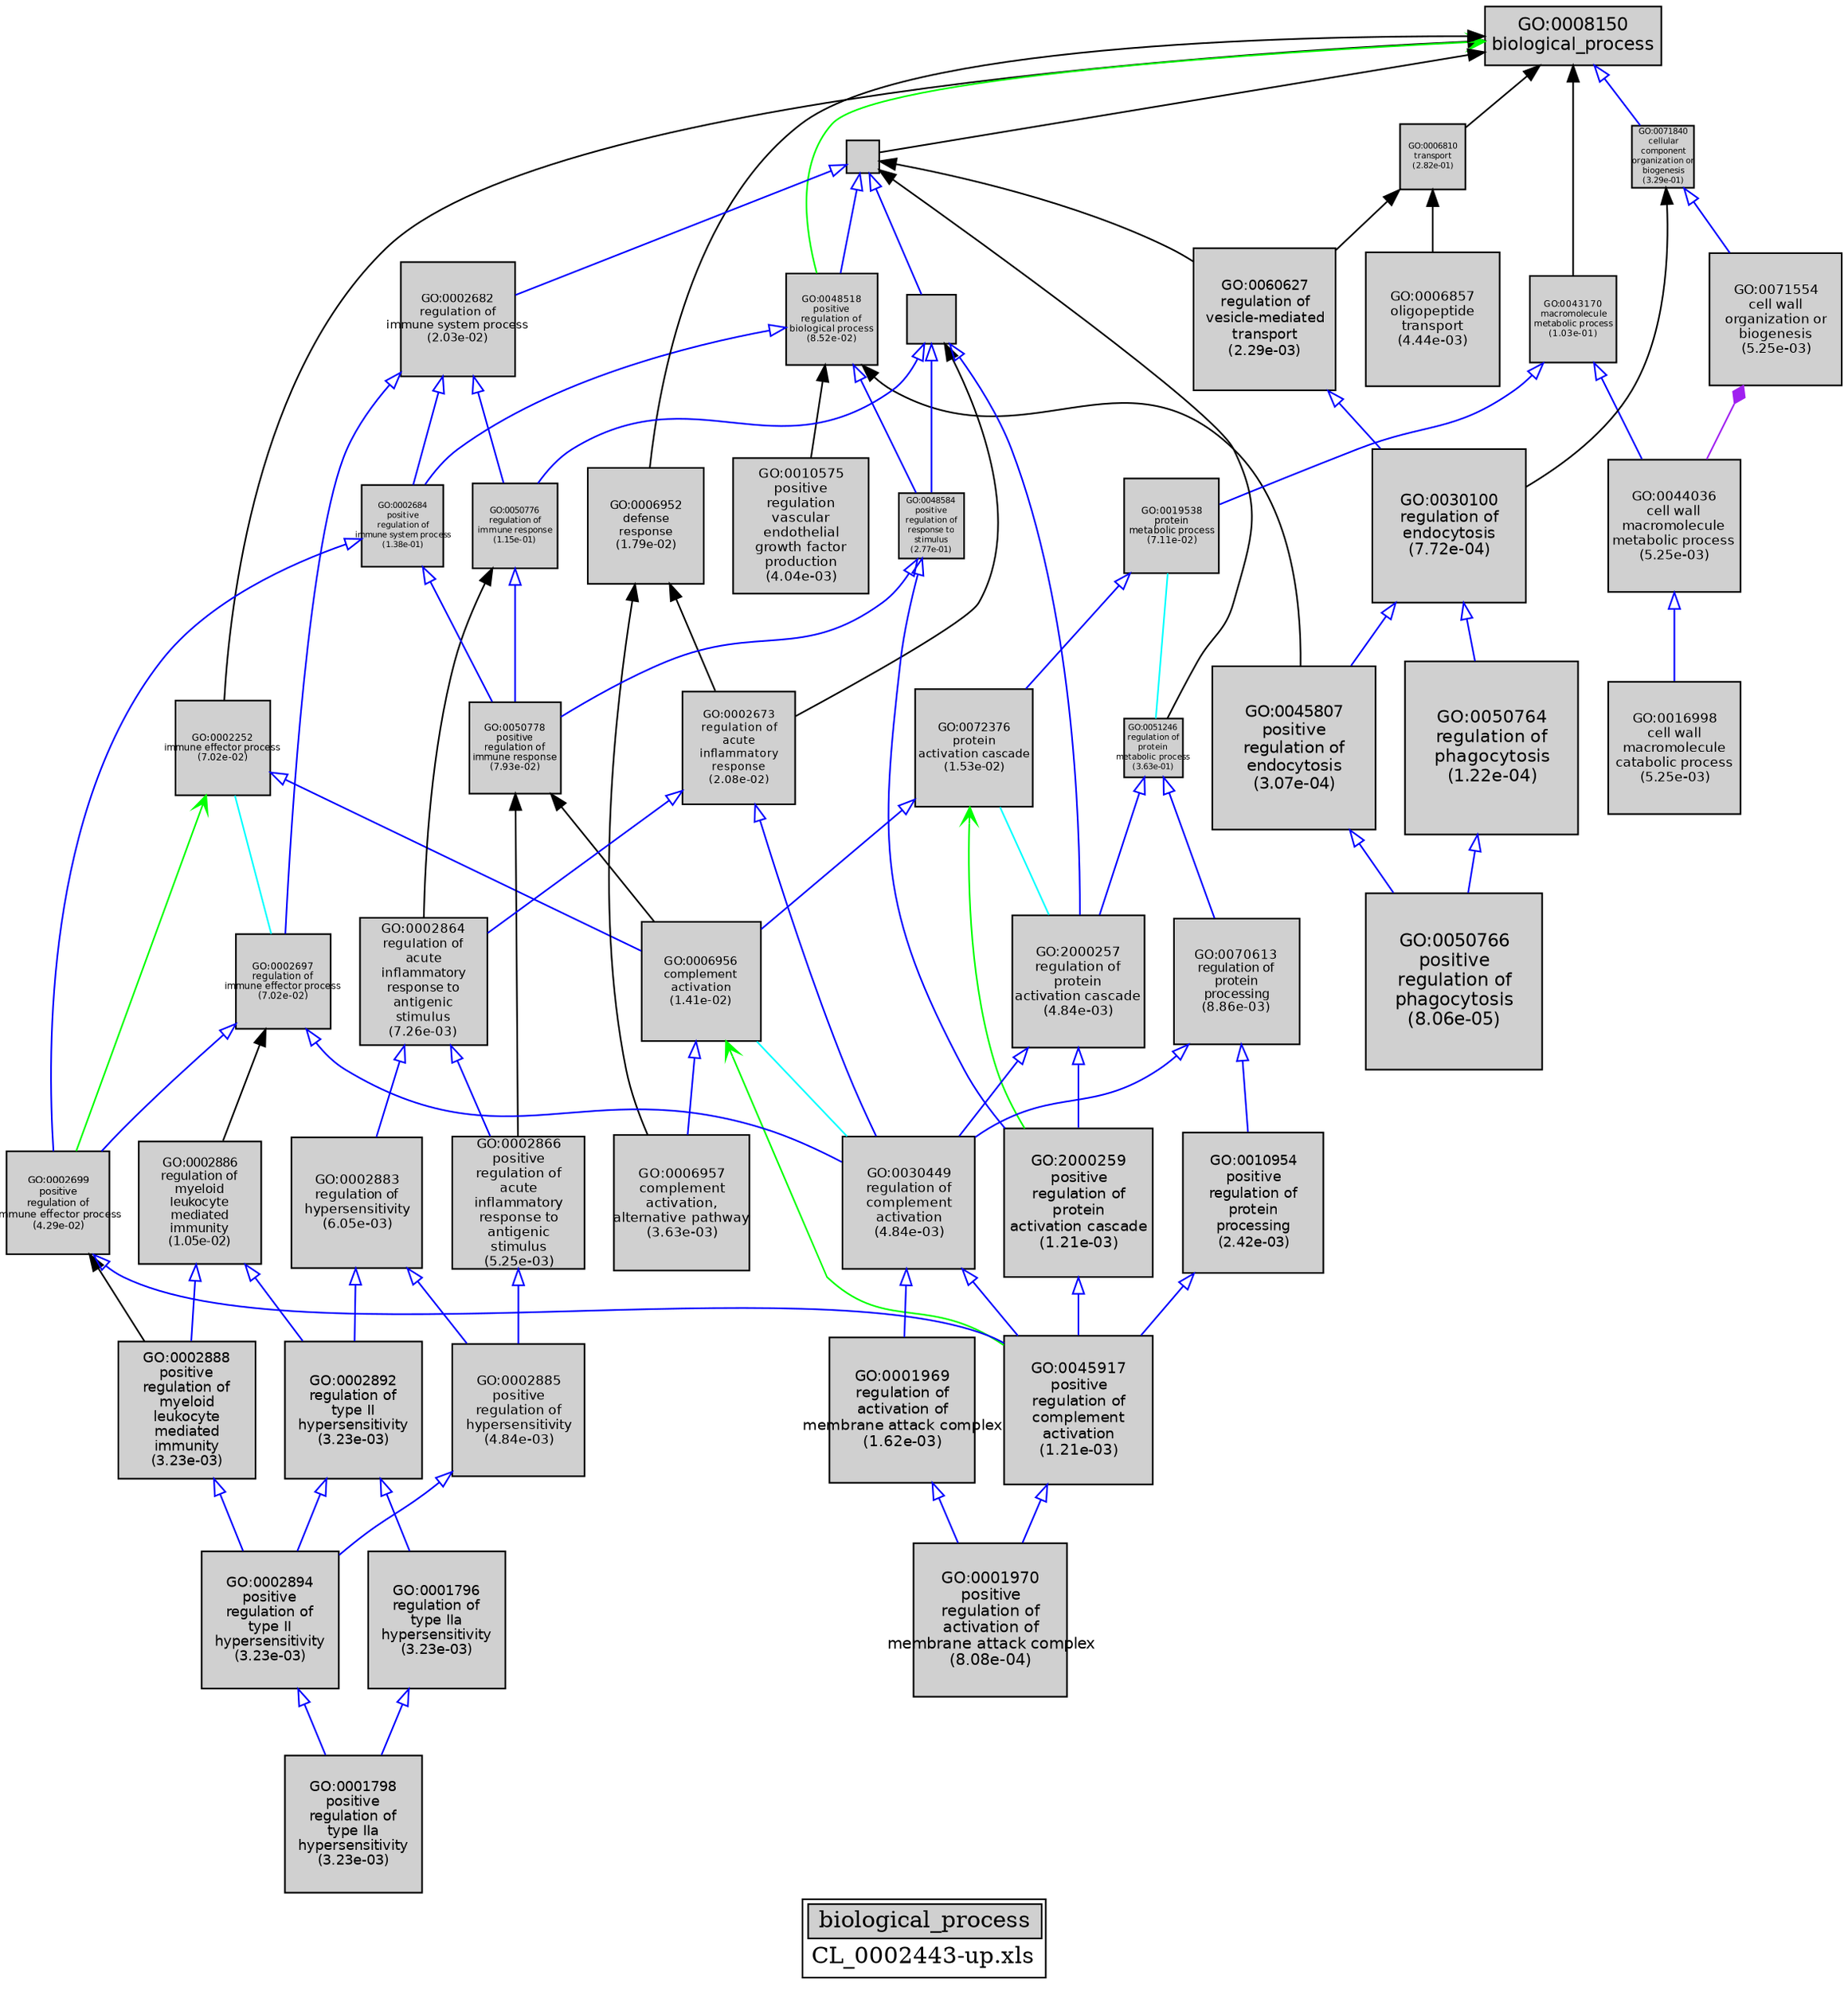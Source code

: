 digraph "biological_process" {
graph [ bgcolor = "#FFFFFF", label = <<TABLE COLOR="black" BGCOLOR="white"><TR><TD COLSPAN="2" BGCOLOR="#D0D0D0"><FONT COLOR="black">biological_process</FONT></TD></TR><TR><TD BORDER="0">CL_0002443-up.xls</TD></TR></TABLE>> ];
node [ fontname = "Helvetica" ];

subgraph "nodes" {

node [ style = "filled", fixedsize = "true", width = 1, shape = "box", fontsize = 9, fillcolor = "#D0D0D0", fontcolor = "black", color = "black" ];

"GO:0002885" [ URL = "#GO:0002885", label = <<TABLE BORDER="0"><TR><TD>GO:0002885<BR/>positive<BR/>regulation of<BR/>hypersensitivity<BR/>(4.84e-03)</TD></TR></TABLE>>, width = 1.12988920668, shape = "box", fontsize = 8.13520228809, height = 1.12988920668 ];
"GO:0019538" [ URL = "#GO:0019538", label = <<TABLE BORDER="0"><TR><TD>GO:0019538<BR/>protein<BR/>metabolic process<BR/>(7.11e-02)</TD></TR></TABLE>>, width = 0.798863460589, shape = "box", fontsize = 5.75181691624, height = 0.798863460589 ];
"GO:0051246" [ URL = "#GO:0051246", label = <<TABLE BORDER="0"><TR><TD>GO:0051246<BR/>regulation of<BR/>protein<BR/>metabolic process<BR/>(3.63e-01)</TD></TR></TABLE>>, width = 0.501064046036, shape = "box", fontsize = 5.0, height = 0.501064046036 ];
"GO:0002883" [ URL = "#GO:0002883", label = <<TABLE BORDER="0"><TR><TD>GO:0002883<BR/>regulation of<BR/>hypersensitivity<BR/>(6.05e-03)</TD></TR></TABLE>>, width = 1.1062296453, shape = "box", fontsize = 7.96485344614, height = 1.1062296453 ];
"GO:0006956" [ URL = "#GO:0006956", label = <<TABLE BORDER="0"><TR><TD>GO:0006956<BR/>complement<BR/>activation<BR/>(1.41e-02)</TD></TR></TABLE>>, width = 1.01153390083, shape = "box", fontsize = 7.28304408594, height = 1.01153390083 ];
"GO:0071554" [ URL = "#GO:0071554", label = <<TABLE BORDER="0"><TR><TD>GO:0071554<BR/>cell wall<BR/>organization or<BR/>biogenesis<BR/>(5.25e-03)</TD></TR></TABLE>>, width = 1.12145845791, shape = "box", fontsize = 8.07450089693, height = 1.12145845791 ];
"GO:0045807" [ URL = "#GO:0045807", label = <<TABLE BORDER="0"><TR><TD>GO:0045807<BR/>positive<BR/>regulation of<BR/>endocytosis<BR/>(3.07e-04)</TD></TR></TABLE>>, width = 1.39010593108, shape = "box", fontsize = 10.0087627038, height = 1.39010593108 ];
"GO:0006857" [ URL = "#GO:0006857", label = <<TABLE BORDER="0"><TR><TD>GO:0006857<BR/>oligopeptide<BR/>transport<BR/>(4.44e-03)</TD></TR></TABLE>>, width = 1.13898469386, shape = "box", fontsize = 8.20068979577, height = 1.13898469386 ];
"GO:0030100" [ URL = "#GO:0030100", label = <<TABLE BORDER="0"><TR><TD>GO:0030100<BR/>regulation of<BR/>endocytosis<BR/>(7.72e-04)</TD></TR></TABLE>>, width = 1.30878956754, shape = "box", fontsize = 9.42328488632, height = 1.30878956754 ];
"GO:0010575" [ URL = "#GO:0010575", label = <<TABLE BORDER="0"><TR><TD>GO:0010575<BR/>positive<BR/>regulation<BR/>vascular<BR/>endothelial<BR/>growth factor<BR/>production<BR/>(4.04e-03)</TD></TR></TABLE>>, width = 1.14886669954, shape = "box", fontsize = 8.2718402367, height = 1.14886669954 ];
"GO:0060627" [ URL = "#GO:0060627", label = <<TABLE BORDER="0"><TR><TD>GO:0060627<BR/>regulation of<BR/>vesicle-mediated<BR/>transport<BR/>(2.29e-03)</TD></TR></TABLE>>, width = 1.20601574705, shape = "box", fontsize = 8.68331337877, height = 1.20601574705 ];
"GO:0002252" [ URL = "#GO:0002252", label = <<TABLE BORDER="0"><TR><TD>GO:0002252<BR/>immune effector process<BR/>(7.02e-02)</TD></TR></TABLE>>, width = 0.800710394475, shape = "box", fontsize = 5.76511484022, height = 0.800710394475 ];
"GO:0048518" [ URL = "#GO:0048518", label = <<TABLE BORDER="0"><TR><TD>GO:0048518<BR/>positive<BR/>regulation of<BR/>biological process<BR/>(8.52e-02)</TD></TR></TABLE>>, width = 0.771544326817, shape = "box", fontsize = 5.55511915308, height = 0.771544326817 ];
"GO:0006952" [ URL = "#GO:0006952", label = <<TABLE BORDER="0"><TR><TD>GO:0006952<BR/>defense<BR/>response<BR/>(1.79e-02)</TD></TR></TABLE>>, width = 0.983133319509, shape = "box", fontsize = 7.07855990047, height = 0.983133319509 ];
"GO:0050778" [ URL = "#GO:0050778", label = <<TABLE BORDER="0"><TR><TD>GO:0050778<BR/>positive<BR/>regulation of<BR/>immune response<BR/>(7.93e-02)</TD></TR></TABLE>>, width = 0.782430270626, shape = "box", fontsize = 5.63349794851, height = 0.782430270626 ];
"GO:0043170" [ URL = "#GO:0043170", label = <<TABLE BORDER="0"><TR><TD>GO:0043170<BR/>macromolecule<BR/>metabolic process<BR/>(1.03e-01)</TD></TR></TABLE>>, width = 0.741010041598, shape = "box", fontsize = 5.33527229951, height = 0.741010041598 ];
"GO:0001970" [ URL = "#GO:0001970", label = <<TABLE BORDER="0"><TR><TD>GO:0001970<BR/>positive<BR/>regulation of<BR/>activation of<BR/>membrane attack complex<BR/>(8.08e-04)</TD></TR></TABLE>>, width = 1.30461708112, shape = "box", fontsize = 9.39324298408, height = 1.30461708112 ];
"GO:0002892" [ URL = "#GO:0002892", label = <<TABLE BORDER="0"><TR><TD>GO:0002892<BR/>regulation of<BR/>type II<BR/>hypersensitivity<BR/>(3.23e-03)</TD></TR></TABLE>>, width = 1.17168268336, shape = "box", fontsize = 8.43611532022, height = 1.17168268336 ];
"GO:0002673" [ URL = "#GO:0002673", label = <<TABLE BORDER="0"><TR><TD>GO:0002673<BR/>regulation of<BR/>acute<BR/>inflammatory<BR/>response<BR/>(2.08e-02)</TD></TR></TABLE>>, width = 0.964263596731, shape = "box", fontsize = 6.94269789646, height = 0.964263596731 ];
"GO:0030449" [ URL = "#GO:0030449", label = <<TABLE BORDER="0"><TR><TD>GO:0030449<BR/>regulation of<BR/>complement<BR/>activation<BR/>(4.84e-03)</TD></TR></TABLE>>, width = 1.12988920668, shape = "box", fontsize = 8.13520228809, height = 1.12988920668 ];
"GO:0002894" [ URL = "#GO:0002894", label = <<TABLE BORDER="0"><TR><TD>GO:0002894<BR/>positive<BR/>regulation of<BR/>type II<BR/>hypersensitivity<BR/>(3.23e-03)</TD></TR></TABLE>>, width = 1.17168268336, shape = "box", fontsize = 8.43611532022, height = 1.17168268336 ];
"GO:0001796" [ URL = "#GO:0001796", label = <<TABLE BORDER="0"><TR><TD>GO:0001796<BR/>regulation of<BR/>type IIa<BR/>hypersensitivity<BR/>(3.23e-03)</TD></TR></TABLE>>, width = 1.17168268336, shape = "box", fontsize = 8.43611532022, height = 1.17168268336 ];
"GO:0002699" [ URL = "#GO:0002699", label = <<TABLE BORDER="0"><TR><TD>GO:0002699<BR/>positive<BR/>regulation of<BR/>immune effector process<BR/>(4.29e-02)</TD></TR></TABLE>>, width = 0.870840503615, shape = "box", fontsize = 6.27005162603, height = 0.870840503615 ];
"GO:2000259" [ URL = "#GO:2000259", label = <<TABLE BORDER="0"><TR><TD>GO:2000259<BR/>positive<BR/>regulation of<BR/>protein<BR/>activation cascade<BR/>(1.21e-03)</TD></TR></TABLE>>, width = 1.26716808112, shape = "box", fontsize = 9.12361018405, height = 1.26716808112 ];
"GO:0050764" [ URL = "#GO:0050764", label = <<TABLE BORDER="0"><TR><TD>GO:0050764<BR/>regulation of<BR/>phagocytosis<BR/>(1.22e-04)</TD></TR></TABLE>>, width = 1.46670101215, shape = "box", fontsize = 10.5602472874, height = 1.46670101215 ];
"GO:0010954" [ URL = "#GO:0010954", label = <<TABLE BORDER="0"><TR><TD>GO:0010954<BR/>positive<BR/>regulation of<BR/>protein<BR/>processing<BR/>(2.42e-03)</TD></TR></TABLE>>, width = 1.20046750791, shape = "box", fontsize = 8.64336605696, height = 1.20046750791 ];
"GO:0002886" [ URL = "#GO:0002886", label = <<TABLE BORDER="0"><TR><TD>GO:0002886<BR/>regulation of<BR/>myeloid<BR/>leukocyte<BR/>mediated<BR/>immunity<BR/>(1.05e-02)</TD></TR></TABLE>>, width = 1.04569432297, shape = "box", fontsize = 7.52899912539, height = 1.04569432297 ];
"GO:0006957" [ URL = "#GO:0006957", label = <<TABLE BORDER="0"><TR><TD>GO:0006957<BR/>complement<BR/>activation,<BR/>alternative pathway<BR/>(3.63e-03)</TD></TR></TABLE>>, width = 1.15969457971, shape = "box", fontsize = 8.34980097392, height = 1.15969457971 ];
"GO:0002888" [ URL = "#GO:0002888", label = <<TABLE BORDER="0"><TR><TD>GO:0002888<BR/>positive<BR/>regulation of<BR/>myeloid<BR/>leukocyte<BR/>mediated<BR/>immunity<BR/>(3.23e-03)</TD></TR></TABLE>>, width = 1.17168268336, shape = "box", fontsize = 8.43611532022, height = 1.17168268336 ];
"GO:0050776" [ URL = "#GO:0050776", label = <<TABLE BORDER="0"><TR><TD>GO:0050776<BR/>regulation of<BR/>immune response<BR/>(1.15e-01)</TD></TR></TABLE>>, width = 0.724407138778, shape = "box", fontsize = 5.2157313992, height = 0.724407138778 ];
"GO:0008150" [ URL = "#GO:0008150", label = <<TABLE BORDER="0"><TR><TD>GO:0008150<BR/>biological_process</TD></TR></TABLE>>, width = 1.5, shape = "box", fontsize = 10.8 ];
"GO:0071840" [ URL = "#GO:0071840", label = <<TABLE BORDER="0"><TR><TD>GO:0071840<BR/>cellular<BR/>component<BR/>organization or<BR/>biogenesis<BR/>(3.29e-01)</TD></TR></TABLE>>, width = 0.523472563216, shape = "box", fontsize = 5.0, height = 0.523472563216 ];
"GO:0016998" [ URL = "#GO:0016998", label = <<TABLE BORDER="0"><TR><TD>GO:0016998<BR/>cell wall<BR/>macromolecule<BR/>catabolic process<BR/>(5.25e-03)</TD></TR></TABLE>>, width = 1.12145845791, shape = "box", fontsize = 8.07450089693, height = 1.12145845791 ];
"GO:0048583" [ URL = "#GO:0048583", label = "", width = 0.414642014447, shape = "box", height = 0.414642014447 ];
"GO:0050789" [ URL = "#GO:0050789", label = "", width = 0.280221554515, shape = "box", height = 0.280221554515 ];
"GO:0072376" [ URL = "#GO:0072376", label = <<TABLE BORDER="0"><TR><TD>GO:0072376<BR/>protein<BR/>activation cascade<BR/>(1.53e-02)</TD></TR></TABLE>>, width = 1.00188752992, shape = "box", fontsize = 7.21359021541, height = 1.00188752992 ];
"GO:0006810" [ URL = "#GO:0006810", label = <<TABLE BORDER="0"><TR><TD>GO:0006810<BR/>transport<BR/>(2.82e-01)</TD></TR></TABLE>>, width = 0.557329033121, shape = "box", fontsize = 5.0, height = 0.557329033121 ];
"GO:0002697" [ URL = "#GO:0002697", label = <<TABLE BORDER="0"><TR><TD>GO:0002697<BR/>regulation of<BR/>immune effector process<BR/>(7.02e-02)</TD></TR></TABLE>>, width = 0.800710394475, shape = "box", fontsize = 5.76511484022, height = 0.800710394475 ];
"GO:0001969" [ URL = "#GO:0001969", label = <<TABLE BORDER="0"><TR><TD>GO:0001969<BR/>regulation of<BR/>activation of<BR/>membrane attack complex<BR/>(1.62e-03)</TD></TR></TABLE>>, width = 1.23991652435, shape = "box", fontsize = 8.92739897535, height = 1.23991652435 ];
"GO:0001798" [ URL = "#GO:0001798", label = <<TABLE BORDER="0"><TR><TD>GO:0001798<BR/>positive<BR/>regulation of<BR/>type IIa<BR/>hypersensitivity<BR/>(3.23e-03)</TD></TR></TABLE>>, width = 1.17168268336, shape = "box", fontsize = 8.43611532022, height = 1.17168268336 ];
"GO:0044036" [ URL = "#GO:0044036", label = <<TABLE BORDER="0"><TR><TD>GO:0044036<BR/>cell wall<BR/>macromolecule<BR/>metabolic process<BR/>(5.25e-03)</TD></TR></TABLE>>, width = 1.12145845791, shape = "box", fontsize = 8.07450089693, height = 1.12145845791 ];
"GO:0002684" [ URL = "#GO:0002684", label = <<TABLE BORDER="0"><TR><TD>GO:0002684<BR/>positive<BR/>regulation of<BR/>immune system process<BR/>(1.38e-01)</TD></TR></TABLE>>, width = 0.693603916968, shape = "box", fontsize = 5.0, height = 0.693603916968 ];
"GO:0045917" [ URL = "#GO:0045917", label = <<TABLE BORDER="0"><TR><TD>GO:0045917<BR/>positive<BR/>regulation of<BR/>complement<BR/>activation<BR/>(1.21e-03)</TD></TR></TABLE>>, width = 1.26716808112, shape = "box", fontsize = 9.12361018405, height = 1.26716808112 ];
"GO:2000257" [ URL = "#GO:2000257", label = <<TABLE BORDER="0"><TR><TD>GO:2000257<BR/>regulation of<BR/>protein<BR/>activation cascade<BR/>(4.84e-03)</TD></TR></TABLE>>, width = 1.12988920668, shape = "box", fontsize = 8.13520228809, height = 1.12988920668 ];
"GO:0002864" [ URL = "#GO:0002864", label = <<TABLE BORDER="0"><TR><TD>GO:0002864<BR/>regulation of<BR/>acute<BR/>inflammatory<BR/>response to<BR/>antigenic<BR/>stimulus<BR/>(7.26e-03)</TD></TR></TABLE>>, width = 1.08652610547, shape = "box", fontsize = 7.82298795936, height = 1.08652610547 ];
"GO:0002866" [ URL = "#GO:0002866", label = <<TABLE BORDER="0"><TR><TD>GO:0002866<BR/>positive<BR/>regulation of<BR/>acute<BR/>inflammatory<BR/>response to<BR/>antigenic<BR/>stimulus<BR/>(5.25e-03)</TD></TR></TABLE>>, width = 1.12145845791, shape = "box", fontsize = 8.07450089693, height = 1.12145845791 ];
"GO:0070613" [ URL = "#GO:0070613", label = <<TABLE BORDER="0"><TR><TD>GO:0070613<BR/>regulation of<BR/>protein<BR/>processing<BR/>(8.86e-03)</TD></TR></TABLE>>, width = 1.0644311333, shape = "box", fontsize = 7.66390415978, height = 1.0644311333 ];
"GO:0002682" [ URL = "#GO:0002682", label = <<TABLE BORDER="0"><TR><TD>GO:0002682<BR/>regulation of<BR/>immune system process<BR/>(2.03e-02)</TD></TR></TABLE>>, width = 0.967738026367, shape = "box", fontsize = 6.96771378984, height = 0.967738026367 ];
"GO:0048584" [ URL = "#GO:0048584", label = <<TABLE BORDER="0"><TR><TD>GO:0048584<BR/>positive<BR/>regulation of<BR/>response to<BR/>stimulus<BR/>(2.77e-01)</TD></TR></TABLE>>, width = 0.561259812138, shape = "box", fontsize = 5.0, height = 0.561259812138 ];
"GO:0050766" [ URL = "#GO:0050766", label = <<TABLE BORDER="0"><TR><TD>GO:0050766<BR/>positive<BR/>regulation of<BR/>phagocytosis<BR/>(8.06e-05)</TD></TR></TABLE>>, width = 1.5, shape = "box", fontsize = 10.8, height = 1.5 ];
}
subgraph "edges" {


edge [ dir = "back", weight = 1 ];
subgraph "regulates" {


edge [ color = "cyan", arrowtail = "none" ];
subgraph "positive" {


edge [ color = "green", arrowtail = "vee" ];
"GO:0002252" -> "GO:0002699";
"GO:0006956" -> "GO:0045917";
"GO:0072376" -> "GO:2000259";
"GO:0008150" -> "GO:0048518";
}
subgraph "negative" {


edge [ color = "red", arrowtail = "tee" ];
}
"GO:0072376" -> "GO:2000257";
"GO:0006956" -> "GO:0030449";
"GO:0019538" -> "GO:0051246";
"GO:0002252" -> "GO:0002697";
}
subgraph "part_of" {


edge [ color = "purple", arrowtail = "diamond", weight = 2.5 ];
"GO:0071554" -> "GO:0044036";
}
subgraph "is_a" {


edge [ color = "blue", arrowtail = "empty", weight = 5.0 ];
"GO:0002886" -> "GO:0002892";
"GO:0048518" -> "GO:0002684";
"GO:0002883" -> "GO:0002885";
"GO:0001969" -> "GO:0001970";
"GO:0002864" -> "GO:0002883";
"GO:0070613" -> "GO:0010954";
"GO:0048518" -> "GO:0048584";
"GO:0048583" -> "GO:2000257";
"GO:0045807" -> "GO:0050766";
"GO:0051246" -> "GO:0070613";
"GO:2000257" -> "GO:0030449";
"GO:0071840" -> "GO:0071554";
"GO:0048583" -> "GO:0048584";
"GO:0030100" -> "GO:0045807";
"GO:0002883" -> "GO:0002892";
"GO:0002699" -> "GO:0045917";
"GO:0002252" -> "GO:0006956";
"GO:0072376" -> "GO:0006956";
"GO:0002684" -> "GO:0002699";
"GO:0048584" -> "GO:0050778";
"GO:0002682" -> "GO:0050776";
"GO:0030449" -> "GO:0045917";
"GO:0001796" -> "GO:0001798";
"GO:0006956" -> "GO:0006957";
"GO:0002864" -> "GO:0002866";
"GO:0002673" -> "GO:0002864";
"GO:0050776" -> "GO:0050778";
"GO:0002892" -> "GO:0001796";
"GO:0002894" -> "GO:0001798";
"GO:0002684" -> "GO:0050778";
"GO:0002866" -> "GO:0002885";
"GO:0050789" -> "GO:0048518";
"GO:0050789" -> "GO:0002682";
"GO:0002682" -> "GO:0002697";
"GO:0010954" -> "GO:0045917";
"GO:0044036" -> "GO:0016998";
"GO:2000259" -> "GO:0045917";
"GO:0048584" -> "GO:2000259";
"GO:0002892" -> "GO:0002894";
"GO:0050789" -> "GO:0048583";
"GO:0002888" -> "GO:0002894";
"GO:0019538" -> "GO:0072376";
"GO:0043170" -> "GO:0044036";
"GO:0002673" -> "GO:0030449";
"GO:0002697" -> "GO:0030449";
"GO:0008150" -> "GO:0071840";
"GO:0050764" -> "GO:0050766";
"GO:0030449" -> "GO:0001969";
"GO:0060627" -> "GO:0030100";
"GO:0002885" -> "GO:0002894";
"GO:0048583" -> "GO:0050776";
"GO:0070613" -> "GO:0030449";
"GO:0002682" -> "GO:0002684";
"GO:0002697" -> "GO:0002699";
"GO:0002886" -> "GO:0002888";
"GO:0030100" -> "GO:0050764";
"GO:0045917" -> "GO:0001970";
"GO:2000257" -> "GO:2000259";
"GO:0051246" -> "GO:2000257";
"GO:0043170" -> "GO:0019538";
}
"GO:0008150" -> "GO:0002252";
"GO:0002697" -> "GO:0002886";
"GO:0048583" -> "GO:0002673";
"GO:0048518" -> "GO:0010575";
"GO:0050778" -> "GO:0006956";
"GO:0006810" -> "GO:0060627";
"GO:0050789" -> "GO:0060627";
"GO:0006810" -> "GO:0006857";
"GO:0008150" -> "GO:0006810";
"GO:0006952" -> "GO:0006957";
"GO:0050776" -> "GO:0002864";
"GO:0050789" -> "GO:0051246";
"GO:0008150" -> "GO:0006952";
"GO:0048518" -> "GO:0045807";
"GO:0050778" -> "GO:0002866";
"GO:0006952" -> "GO:0002673";
"GO:0002699" -> "GO:0002888";
"GO:0008150" -> "GO:0043170";
"GO:0008150" -> "GO:0050789";
"GO:0071840" -> "GO:0030100";
}
}
